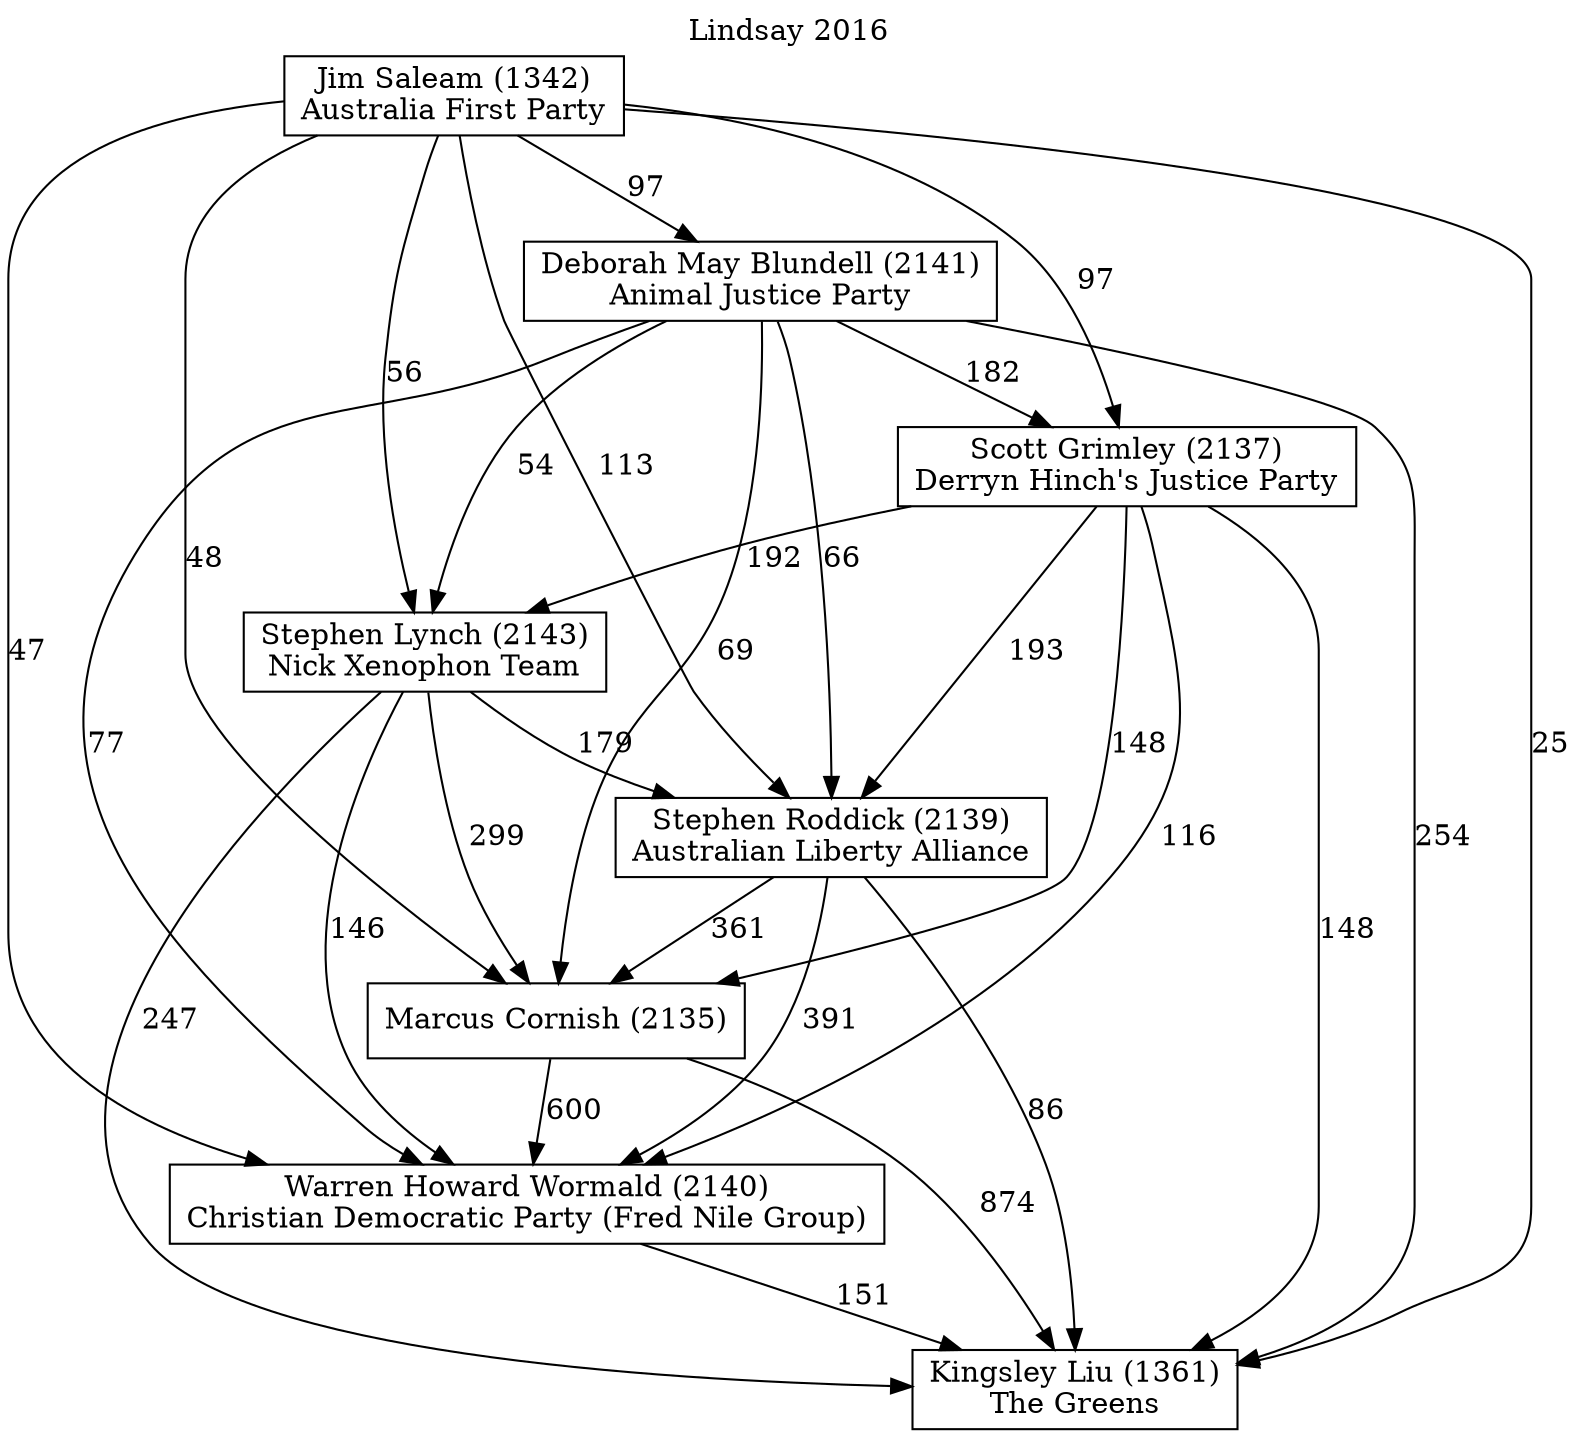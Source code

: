 // House preference flow
digraph "Kingsley Liu (1361)_Lindsay_2016" {
	graph [label="Lindsay 2016" labelloc=t mclimit=10]
	node [shape=box]
	"Deborah May Blundell (2141)" [label="Deborah May Blundell (2141)
Animal Justice Party"]
	"Kingsley Liu (1361)" [label="Kingsley Liu (1361)
The Greens"]
	"Scott Grimley (2137)" [label="Scott Grimley (2137)
Derryn Hinch's Justice Party"]
	"Marcus Cornish (2135)" [label="Marcus Cornish (2135)
"]
	"Jim Saleam (1342)" [label="Jim Saleam (1342)
Australia First Party"]
	"Stephen Roddick (2139)" [label="Stephen Roddick (2139)
Australian Liberty Alliance"]
	"Stephen Lynch (2143)" [label="Stephen Lynch (2143)
Nick Xenophon Team"]
	"Warren Howard Wormald (2140)" [label="Warren Howard Wormald (2140)
Christian Democratic Party (Fred Nile Group)"]
	"Jim Saleam (1342)" -> "Stephen Lynch (2143)" [label=56]
	"Stephen Roddick (2139)" -> "Kingsley Liu (1361)" [label=86]
	"Stephen Lynch (2143)" -> "Kingsley Liu (1361)" [label=247]
	"Marcus Cornish (2135)" -> "Kingsley Liu (1361)" [label=874]
	"Scott Grimley (2137)" -> "Warren Howard Wormald (2140)" [label=116]
	"Jim Saleam (1342)" -> "Deborah May Blundell (2141)" [label=97]
	"Jim Saleam (1342)" -> "Warren Howard Wormald (2140)" [label=47]
	"Scott Grimley (2137)" -> "Marcus Cornish (2135)" [label=148]
	"Stephen Lynch (2143)" -> "Marcus Cornish (2135)" [label=299]
	"Deborah May Blundell (2141)" -> "Marcus Cornish (2135)" [label=69]
	"Deborah May Blundell (2141)" -> "Stephen Roddick (2139)" [label=66]
	"Stephen Lynch (2143)" -> "Warren Howard Wormald (2140)" [label=146]
	"Scott Grimley (2137)" -> "Stephen Lynch (2143)" [label=192]
	"Deborah May Blundell (2141)" -> "Warren Howard Wormald (2140)" [label=77]
	"Deborah May Blundell (2141)" -> "Kingsley Liu (1361)" [label=254]
	"Stephen Roddick (2139)" -> "Warren Howard Wormald (2140)" [label=391]
	"Scott Grimley (2137)" -> "Stephen Roddick (2139)" [label=193]
	"Jim Saleam (1342)" -> "Marcus Cornish (2135)" [label=48]
	"Deborah May Blundell (2141)" -> "Stephen Lynch (2143)" [label=54]
	"Jim Saleam (1342)" -> "Stephen Roddick (2139)" [label=113]
	"Warren Howard Wormald (2140)" -> "Kingsley Liu (1361)" [label=151]
	"Marcus Cornish (2135)" -> "Warren Howard Wormald (2140)" [label=600]
	"Stephen Lynch (2143)" -> "Stephen Roddick (2139)" [label=179]
	"Jim Saleam (1342)" -> "Kingsley Liu (1361)" [label=25]
	"Jim Saleam (1342)" -> "Scott Grimley (2137)" [label=97]
	"Deborah May Blundell (2141)" -> "Scott Grimley (2137)" [label=182]
	"Stephen Roddick (2139)" -> "Marcus Cornish (2135)" [label=361]
	"Scott Grimley (2137)" -> "Kingsley Liu (1361)" [label=148]
}
